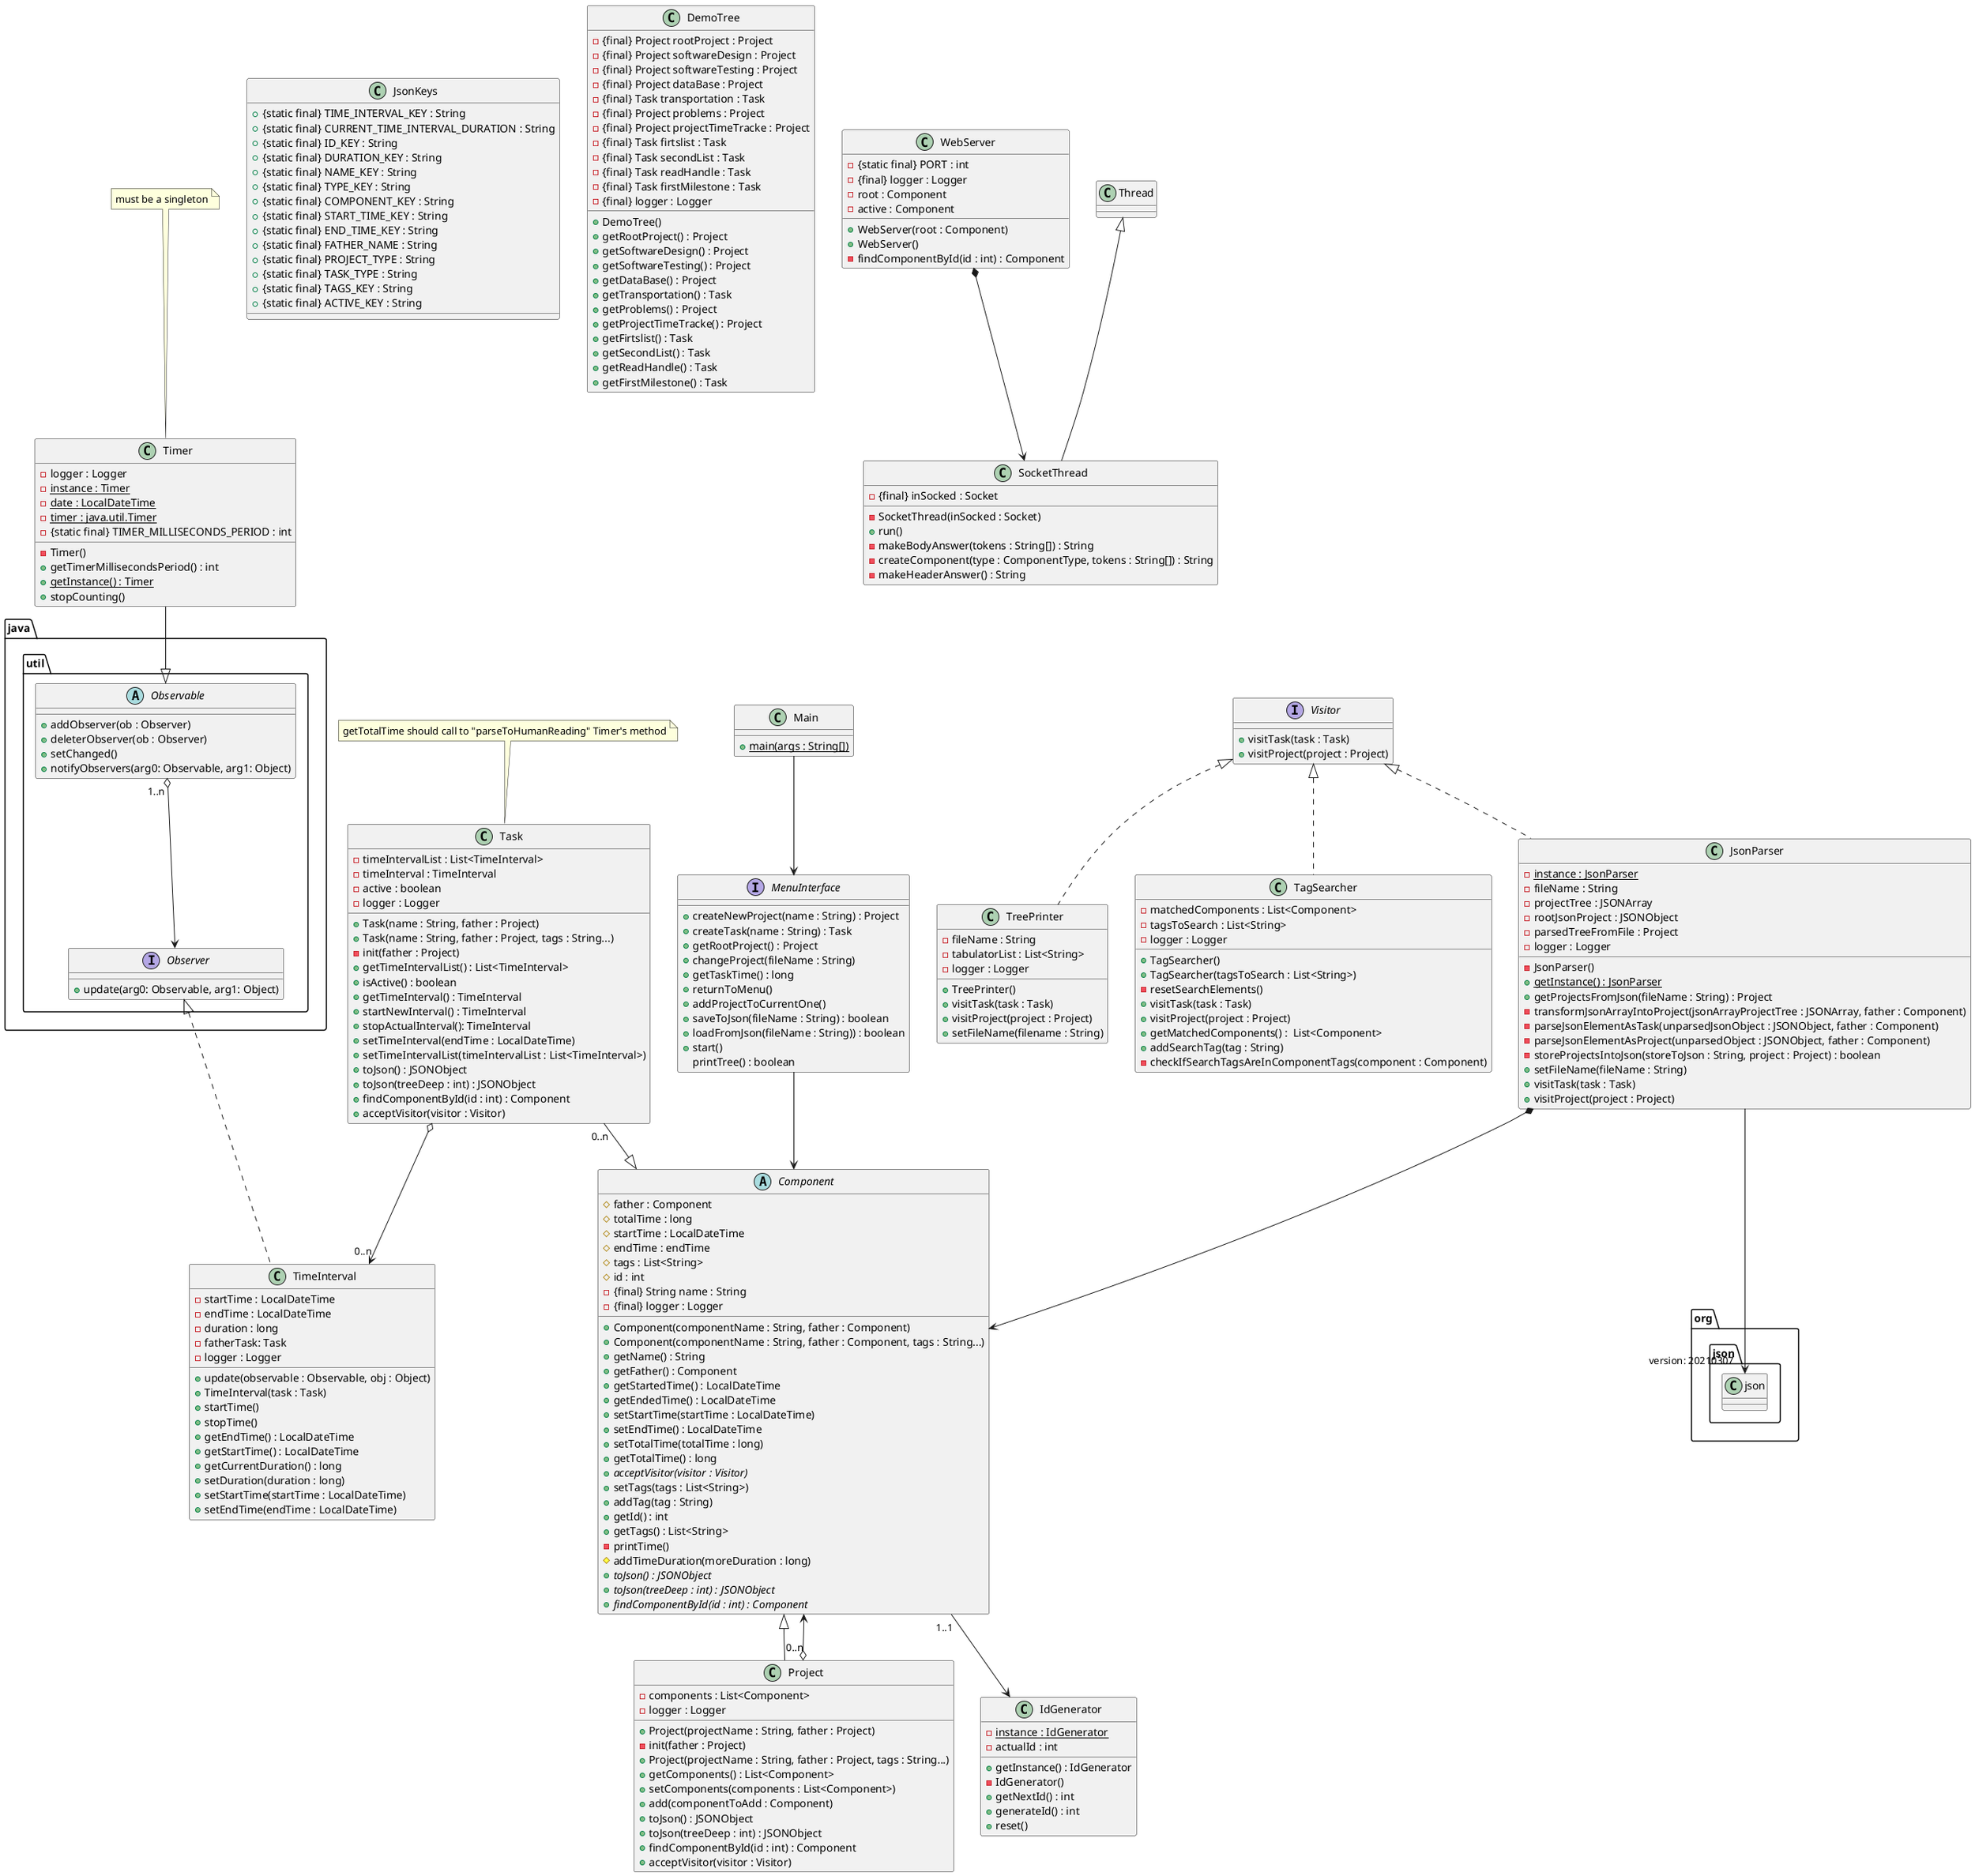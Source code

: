 @startuml
abstract class Component {
    # father : Component
    # totalTime : long
    # startTime : LocalDateTime
    # endTime : endTime
    # tags : List<String>
    # id : int
    - {final} String name : String
    - {final} logger : Logger

    + Component(componentName : String, father : Component)
    + Component(componentName : String, father : Component, tags : String...)
    + getName() : String
    + getFather() : Component
    + getStartedTime() : LocalDateTime
    + getEndedTime() : LocalDateTime
    + setStartTime(startTime : LocalDateTime)
    + setEndTime() : LocalDateTime
    + setTotalTime(totalTime : long)
    + getTotalTime() : long
    + {abstract} acceptVisitor(visitor : Visitor)
    + setTags(tags : List<String>)
    + addTag(tag : String)
    + getId() : int
    + getTags() : List<String>
    - printTime()
    # addTimeDuration(moreDuration : long)
    + {abstract} toJson() : JSONObject
    + {abstract} toJson(treeDeep : int) : JSONObject
    + {abstract} findComponentById(id : int) : Component
}

class TimeInterval implements java.util.Observer {

    - startTime : LocalDateTime
    - endTime : LocalDateTime
    - duration : long
    - fatherTask: Task
    - logger : Logger

    + update(observable : Observable, obj : Object)
    + TimeInterval(task : Task)
    + startTime()
    + stopTime()
    + getEndTime() : LocalDateTime
    + getStartTime() : LocalDateTime
    + getCurrentDuration() : long
    + setDuration(duration : long)
    + setStartTime(startTime : LocalDateTime)
    + setEndTime(endTime : LocalDateTime)
}

abstract class java.util.Observable{

    + addObserver(ob : Observer)
    + deleterObserver(ob : Observer)
    + setChanged()
    + notifyObservers(arg0: Observable, arg1: Object)

}

interface java.util.Observer {

    + update(arg0: Observable, arg1: Object)

}

interface Visitor {
    + visitTask(task : Task)
    + visitProject(project : Project)
}


class Project extends Component{

    - components : List<Component>
    - logger : Logger

    + Project(projectName : String, father : Project)
    - init(father : Project)
    + Project(projectName : String, father : Project, tags : String...)
    + getComponents() : List<Component>
    + setComponents(components : List<Component>)
    + add(componentToAdd : Component)
    + toJson() : JSONObject
    + toJson(treeDeep : int) : JSONObject
    + findComponentById(id : int) : Component
    + acceptVisitor(visitor : Visitor)


}

class Task {

    - timeIntervalList : List<TimeInterval>
    - timeInterval : TimeInterval
    - active : boolean
    - logger : Logger

    + Task(name : String, father : Project)
    + Task(name : String, father : Project, tags : String...)
    - init(father : Project)
    + getTimeIntervalList() : List<TimeInterval>
    + isActive() : boolean
    + getTimeInterval() : TimeInterval
    + startNewInterval() : TimeInterval
    + stopActualInterval(): TimeInterval
    + setTimeInterval(endTime : LocalDateTime)
    + setTimeIntervalList(timeIntervalList : List<TimeInterval>)
    + toJson() : JSONObject
    + toJson(treeDeep : int) : JSONObject
    + findComponentById(id : int) : Component
    + acceptVisitor(visitor : Visitor)

}



class Timer {
    - logger : Logger
    - {static} instance : Timer
    - {static} date : LocalDateTime
    - {static} timer : java.util.Timer
    - {static final} TIMER_MILLISECONDS_PERIOD : int

    - Timer()
    + getTimerMillisecondsPeriod() : int
    + {static} getInstance() : Timer
    + stopCounting()


}

class JsonParser implements Visitor{
    - {static} instance : JsonParser
    - fileName : String
    - projectTree : JSONArray
    - rootJsonProject : JSONObject
    - parsedTreeFromFile : Project
    - logger : Logger

    - JsonParser()
    + {static} getInstance() : JsonParser
    + getProjectsFromJson(fileName : String) : Project
    - transformJsonArrayIntoProject(jsonArrayProjectTree : JSONArray, father : Component)
    - parseJsonElementAsTask(unparsedJsonObject : JSONObject, father : Component)
    - parseJsonElementAsProject(unparsedObject : JSONObject, father : Component)
    - storeProjectsIntoJson(storeToJson : String, project : Project) : boolean
    + setFileName(fileName : String)
    + visitTask(task : Task)
    + visitProject(project : Project)
}

class IdGenerator
{
    - {static} instance : IdGenerator
    - actualId : int

    + getInstance() : IdGenerator
    - IdGenerator()
    + getNextId() : int
    + generateId() : int
    + reset()

}

class JsonKeys
{
    + {static final} TIME_INTERVAL_KEY : String
    + {static final} CURRENT_TIME_INTERVAL_DURATION : String
    + {static final} ID_KEY : String
    + {static final} DURATION_KEY : String
    + {static final} NAME_KEY : String
    + {static final} TYPE_KEY : String
    + {static final} COMPONENT_KEY : String
    + {static final} START_TIME_KEY : String
    + {static final} END_TIME_KEY : String
    + {static final} FATHER_NAME : String
    + {static final} PROJECT_TYPE : String
    + {static final} TASK_TYPE : String
    + {static final} TAGS_KEY : String
    + {static final} ACTIVE_KEY : String


}

class DemoTree
{
    - {final} Project rootProject : Project
    - {final} Project softwareDesign : Project
    - {final} Project softwareTesting : Project
    - {final} Project dataBase : Project
    - {final} Task transportation : Task
    - {final} Project problems : Project
    - {final} Project projectTimeTracke : Project
    - {final} Task firtslist : Task
    - {final} Task secondList : Task
    - {final} Task readHandle : Task
    - {final} Task firstMilestone : Task
    - {final} logger : Logger

    + DemoTree()
    + getRootProject() : Project
    + getSoftwareDesign() : Project
    + getSoftwareTesting() : Project
    + getDataBase() : Project
    + getTransportation() : Task
    + getProblems() : Project
    + getProjectTimeTracke() : Project
    + getFirtslist() : Task
    + getSecondList() : Task
    + getReadHandle() : Task
    + getFirstMilestone() : Task

}

class WebServer{
    - {static final} PORT : int
    - {final} logger : Logger
    - root : Component
    - active : Component

    + WebServer(root : Component)
    + WebServer()
    - findComponentById(id : int) : Component

}

class SocketThread extends Thread{
    - {final} inSocked : Socket

    - SocketThread(inSocked : Socket)
    + run()
    - makeBodyAnswer(tokens : String[]) : String
    - createComponent(type : ComponentType, tokens : String[]) : String
    - makeHeaderAnswer() : String



}

class TreePrinter implements Visitor{
    - fileName : String
    - tabulatorList : List<String>
    - logger : Logger

    + TreePrinter()
    + visitTask(task : Task)
    + visitProject(project : Project)
    + setFileName(filename : String)
}

class TagSearcher implements Visitor
{
    - matchedComponents : List<Component>
    - tagsToSearch : List<String>
    - logger : Logger

    + TagSearcher()
    + TagSearcher(tagsToSearch : List<String>)
    - resetSearchElements()
    + visitTask(task : Task)
    + visitProject(project : Project)
    + getMatchedComponents() :  List<Component>
    + addSearchTag(tag : String)
    - checkIfSearchTagsAreInComponentTags(component : Component)
}

class Main {
    + {static} main(args : String[])
}

interface MenuInterface {
    + createNewProject(name : String) : Project
    + createTask(name : String) : Task
    + getRootProject() : Project
    + changeProject(fileName : String)
    + getTaskTime() : long
    + returnToMenu()
    + addProjectToCurrentOne()
    + saveToJson(fileName : String) : boolean
    + loadFromJson(fileName : String)) : boolean
    + start()
    printTree() : boolean
}


/'class ConsoleMenu implements MenuInterface {

    - rootProject : Project
    - actualProject : Project
    - actualTask : Task
    - {static} jsonParser : JsonParser

    + ConsoleMenu()
    + getRootProject() : Project
    + createNewProject(name : String) : Project
    + createTask(name : String) : Task
    + changeProject(filename : String)
    + saveToJson(fileName : String) : boolean
    + loadFromJson(fileName : String) : boolean
    + getTaskTime() : long
    + returnToMenu()
    + addProjectToCurrentOne()
    + start()
    + printTree() : boolean
    - printMenuOptions()
    - checkForJson(readFromFile : String) : boolean
}'/

note top of Task {
    getTotalTime should call to "parseToHumanReading" Timer's method
}

note top of Timer {
    must be a singleton
}

/'note right of ConsoleMenu {
    ConsoleMenu(readFromFile : String) calls ConsoleMenu(readFromFile,storeToJson)
    using the same file to input or output
}'/

Main --> MenuInterface
'ConsoleMenu --> JsonParser'
JsonParser --> "version: 20210307" org.json.json
JsonParser *--> Component
WebServer *--> SocketThread
Project "0..n" o--> Component
MenuInterface --> Component
Task o--> "0..n" TimeInterval
Task "0..n" --|> Component
java.util.Observable "1..n " o--> java.util.Observer
Timer --|> java.util.Observable
Component "1..1 " --> IdGenerator
@enduml
